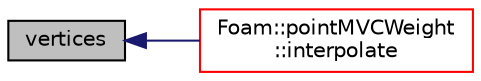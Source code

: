 digraph "vertices"
{
  bgcolor="transparent";
  edge [fontname="Helvetica",fontsize="10",labelfontname="Helvetica",labelfontsize="10"];
  node [fontname="Helvetica",fontsize="10",shape=record];
  rankdir="LR";
  Node1 [label="vertices",height=0.2,width=0.4,color="black", fillcolor="grey75", style="filled" fontcolor="black"];
  Node1 -> Node2 [dir="back",color="midnightblue",fontsize="10",style="solid",fontname="Helvetica"];
  Node2 [label="Foam::pointMVCWeight\l::interpolate",height=0.2,width=0.4,color="red",URL="$classFoam_1_1pointMVCWeight.html#a694411258d1903b4ec55328c4921bf3a",tooltip="Interpolate field. "];
}
